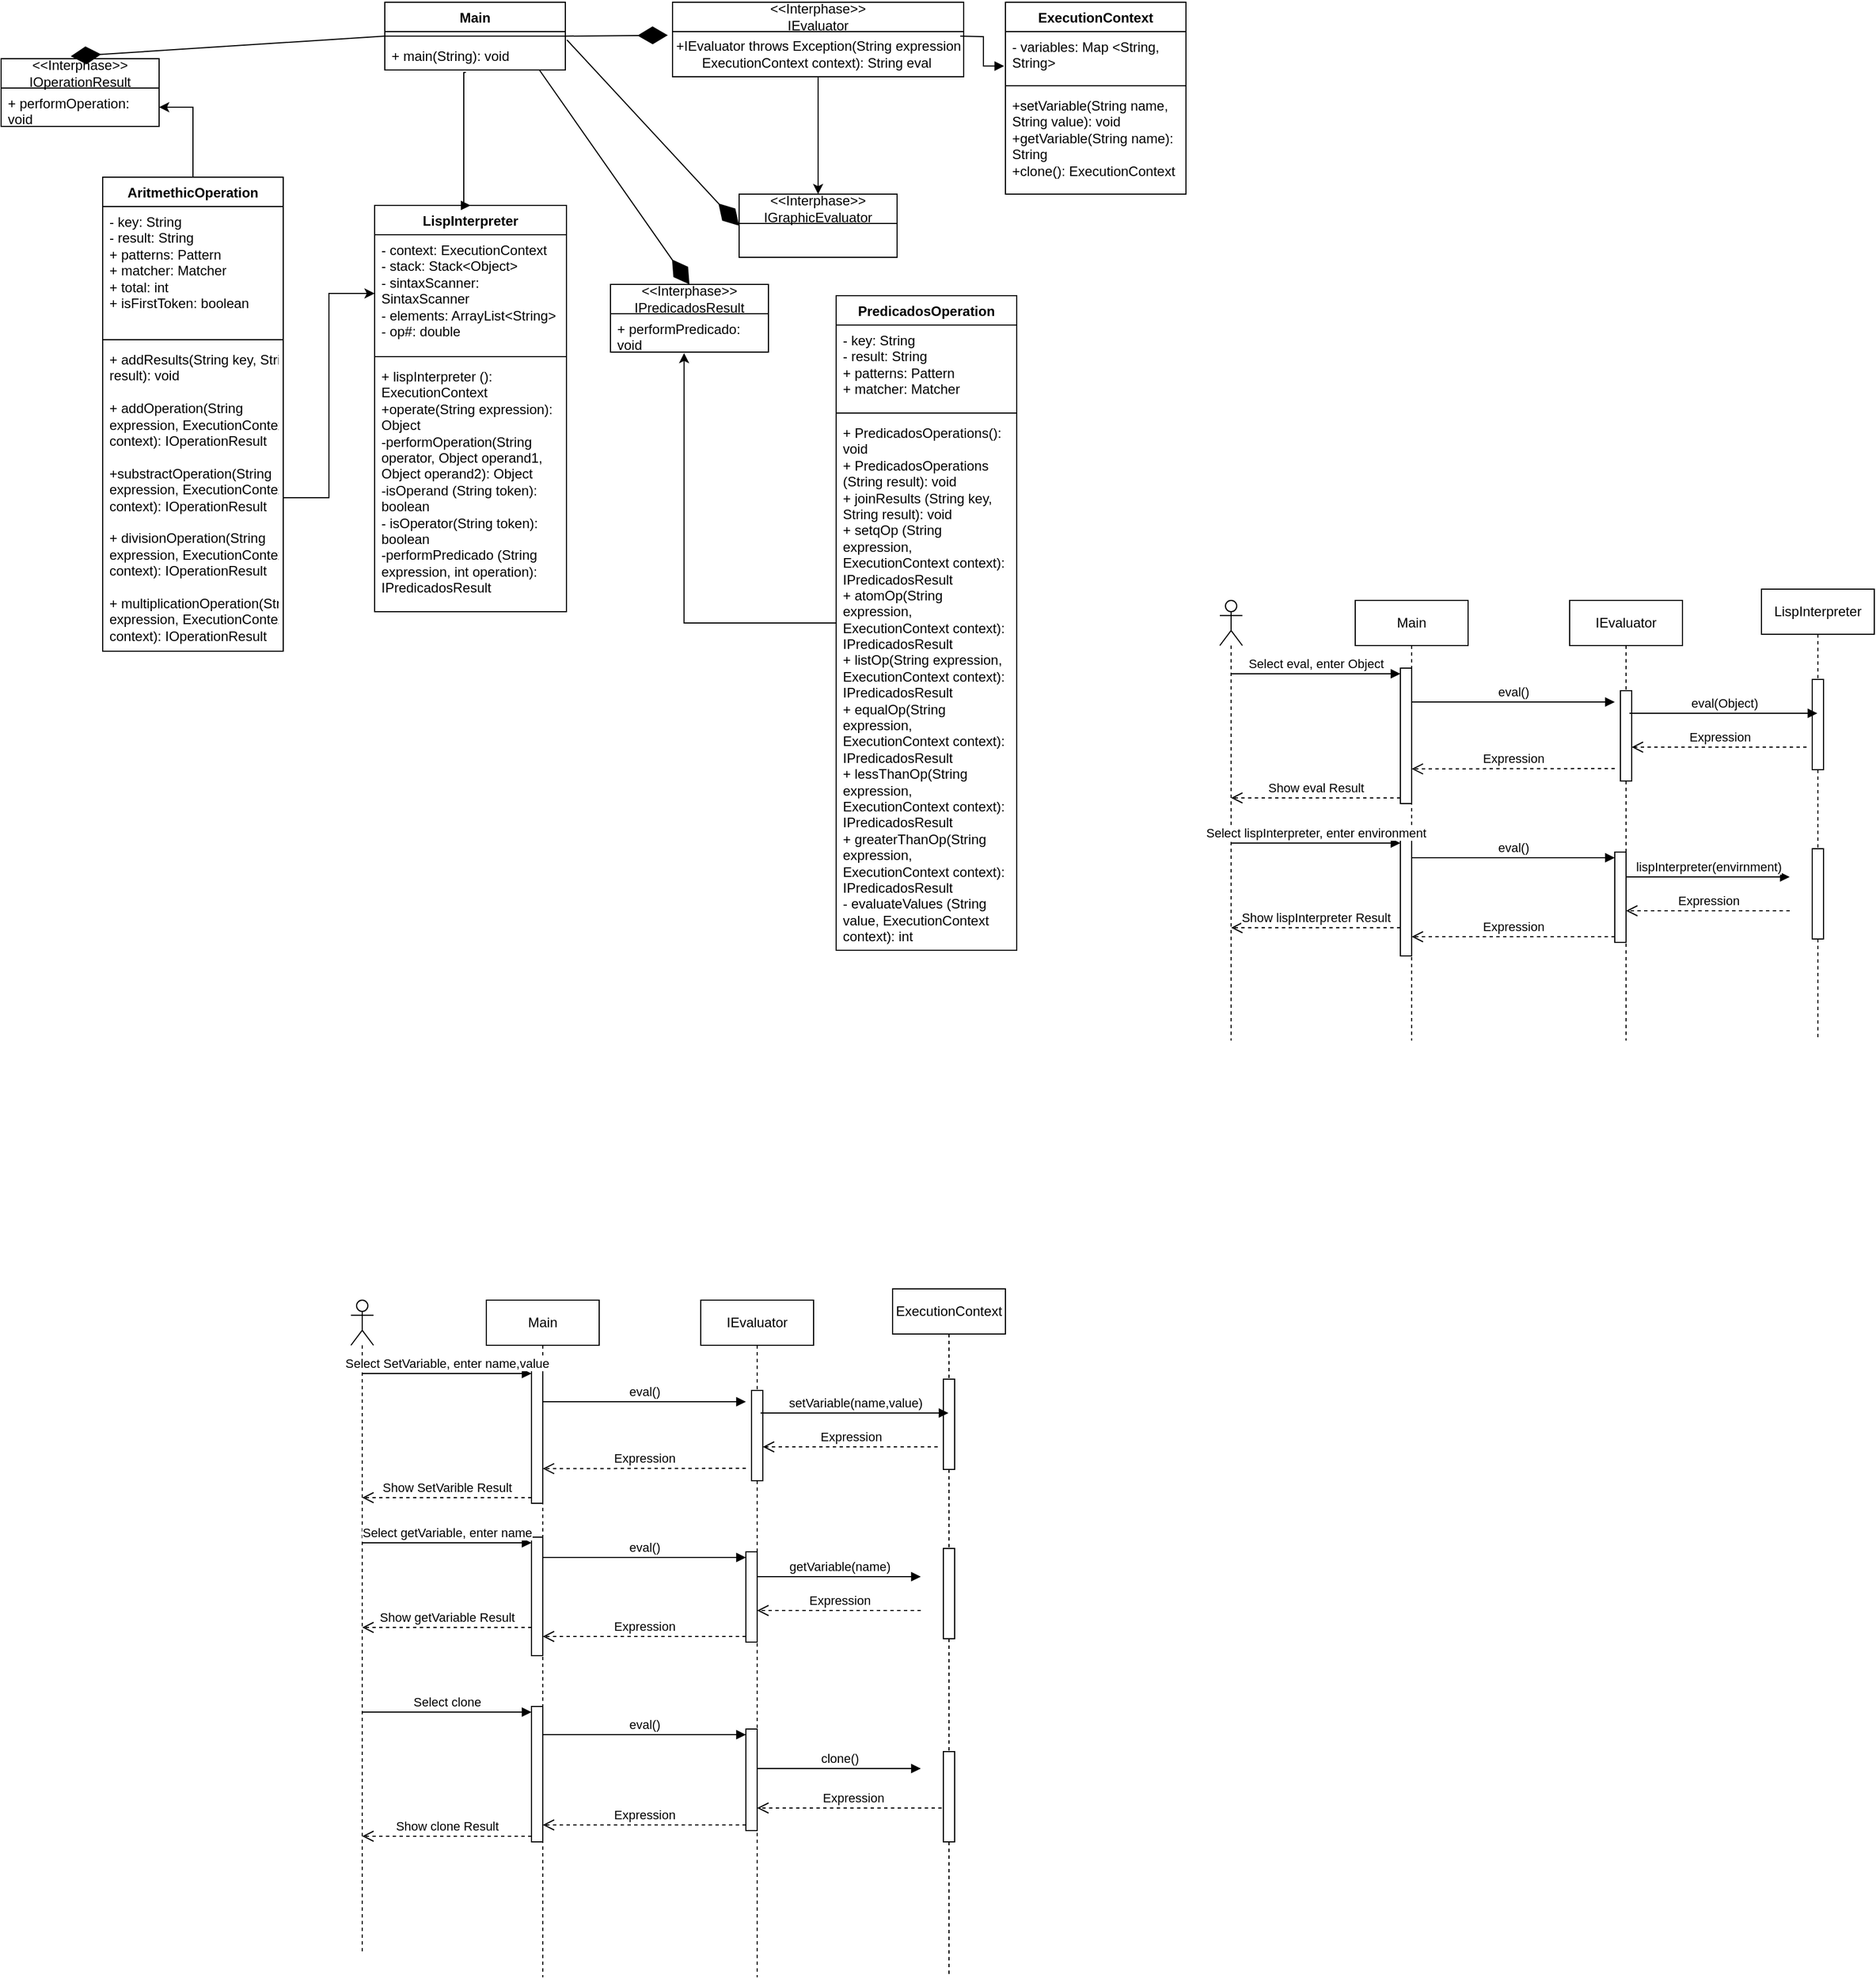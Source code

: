 <mxfile version="24.0.2" type="github">
  <diagram name="Página-1" id="lGnF9H1Lcmf4lvGc7-DW">
    <mxGraphModel dx="1985" dy="1149" grid="1" gridSize="10" guides="1" tooltips="1" connect="1" arrows="1" fold="1" page="1" pageScale="1" pageWidth="827" pageHeight="1169" math="0" shadow="0">
      <root>
        <mxCell id="0" />
        <mxCell id="1" parent="0" />
        <mxCell id="ovnq_b6lXp1vGBs1KSgW-1" value="Main" style="swimlane;fontStyle=1;align=center;verticalAlign=top;childLayout=stackLayout;horizontal=1;startSize=26;horizontalStack=0;resizeParent=1;resizeParentMax=0;resizeLast=0;collapsible=1;marginBottom=0;whiteSpace=wrap;html=1;" parent="1" vertex="1">
          <mxGeometry x="30" y="40" width="160" height="60" as="geometry" />
        </mxCell>
        <mxCell id="ovnq_b6lXp1vGBs1KSgW-2" value="" style="line;strokeWidth=1;fillColor=none;align=left;verticalAlign=middle;spacingTop=-1;spacingLeft=3;spacingRight=3;rotatable=0;labelPosition=right;points=[];portConstraint=eastwest;strokeColor=inherit;" parent="ovnq_b6lXp1vGBs1KSgW-1" vertex="1">
          <mxGeometry y="26" width="160" height="8" as="geometry" />
        </mxCell>
        <mxCell id="ovnq_b6lXp1vGBs1KSgW-3" value="+ main(String): void" style="text;strokeColor=none;fillColor=none;align=left;verticalAlign=top;spacingLeft=4;spacingRight=4;overflow=hidden;rotatable=0;points=[[0,0.5],[1,0.5]];portConstraint=eastwest;whiteSpace=wrap;html=1;" parent="ovnq_b6lXp1vGBs1KSgW-1" vertex="1">
          <mxGeometry y="34" width="160" height="26" as="geometry" />
        </mxCell>
        <mxCell id="ovnq_b6lXp1vGBs1KSgW-4" value="LispInterpreter" style="swimlane;fontStyle=1;align=center;verticalAlign=top;childLayout=stackLayout;horizontal=1;startSize=26;horizontalStack=0;resizeParent=1;resizeParentMax=0;resizeLast=0;collapsible=1;marginBottom=0;whiteSpace=wrap;html=1;" parent="1" vertex="1">
          <mxGeometry x="21" y="220" width="170" height="360" as="geometry" />
        </mxCell>
        <mxCell id="ovnq_b6lXp1vGBs1KSgW-5" value="- context: ExecutionContext&lt;div&gt;- stack: Stack&amp;lt;Object&amp;gt;&lt;/div&gt;&lt;div&gt;- sintaxScanner: SintaxScanner&lt;/div&gt;&lt;div&gt;- elements: ArrayList&amp;lt;String&amp;gt;&lt;/div&gt;&lt;div&gt;- op#: double&lt;/div&gt;&lt;div&gt;&lt;br&gt;&lt;/div&gt;" style="text;strokeColor=none;fillColor=none;align=left;verticalAlign=top;spacingLeft=4;spacingRight=4;overflow=hidden;rotatable=0;points=[[0,0.5],[1,0.5]];portConstraint=eastwest;whiteSpace=wrap;html=1;" parent="ovnq_b6lXp1vGBs1KSgW-4" vertex="1">
          <mxGeometry y="26" width="170" height="104" as="geometry" />
        </mxCell>
        <mxCell id="ovnq_b6lXp1vGBs1KSgW-6" value="" style="line;strokeWidth=1;fillColor=none;align=left;verticalAlign=middle;spacingTop=-1;spacingLeft=3;spacingRight=3;rotatable=0;labelPosition=right;points=[];portConstraint=eastwest;strokeColor=inherit;" parent="ovnq_b6lXp1vGBs1KSgW-4" vertex="1">
          <mxGeometry y="130" width="170" height="8" as="geometry" />
        </mxCell>
        <mxCell id="ovnq_b6lXp1vGBs1KSgW-7" value="+ lispInterpreter (): ExecutionContext&amp;nbsp;&lt;br&gt;+operate(String expression): Object&lt;br&gt;-performOperation(String operator, Object operand1, Object operand2): Object&lt;div&gt;-isOperand (String token): boolean&lt;/div&gt;&lt;div&gt;- isOperator(String token): boolean&lt;/div&gt;&lt;div&gt;-performPredicado (String expression, int operation): IPredicadosResult&lt;/div&gt;" style="text;strokeColor=none;fillColor=none;align=left;verticalAlign=top;spacingLeft=4;spacingRight=4;overflow=hidden;rotatable=0;points=[[0,0.5],[1,0.5]];portConstraint=eastwest;whiteSpace=wrap;html=1;" parent="ovnq_b6lXp1vGBs1KSgW-4" vertex="1">
          <mxGeometry y="138" width="170" height="222" as="geometry" />
        </mxCell>
        <mxCell id="ovnq_b6lXp1vGBs1KSgW-8" value="" style="shape=umlLifeline;perimeter=lifelinePerimeter;whiteSpace=wrap;html=1;container=1;dropTarget=0;collapsible=0;recursiveResize=0;outlineConnect=0;portConstraint=eastwest;newEdgeStyle={&quot;curved&quot;:0,&quot;rounded&quot;:0};participant=umlActor;" parent="1" vertex="1">
          <mxGeometry y="1190" width="20" height="580" as="geometry" />
        </mxCell>
        <mxCell id="ovnq_b6lXp1vGBs1KSgW-9" value="Main" style="shape=umlLifeline;perimeter=lifelinePerimeter;whiteSpace=wrap;html=1;container=1;dropTarget=0;collapsible=0;recursiveResize=0;outlineConnect=0;portConstraint=eastwest;newEdgeStyle={&quot;curved&quot;:0,&quot;rounded&quot;:0};" parent="1" vertex="1">
          <mxGeometry x="120" y="1190" width="100" height="600" as="geometry" />
        </mxCell>
        <mxCell id="ovnq_b6lXp1vGBs1KSgW-10" value="" style="html=1;points=[[0,0,0,0,5],[0,1,0,0,-5],[1,0,0,0,5],[1,1,0,0,-5]];perimeter=orthogonalPerimeter;outlineConnect=0;targetShapes=umlLifeline;portConstraint=eastwest;newEdgeStyle={&quot;curved&quot;:0,&quot;rounded&quot;:0};" parent="ovnq_b6lXp1vGBs1KSgW-9" vertex="1">
          <mxGeometry x="40" y="60" width="10" height="120" as="geometry" />
        </mxCell>
        <mxCell id="ovnq_b6lXp1vGBs1KSgW-11" value="" style="html=1;points=[[0,0,0,0,5],[0,1,0,0,-5],[1,0,0,0,5],[1,1,0,0,-5]];perimeter=orthogonalPerimeter;outlineConnect=0;targetShapes=umlLifeline;portConstraint=eastwest;newEdgeStyle={&quot;curved&quot;:0,&quot;rounded&quot;:0};" parent="ovnq_b6lXp1vGBs1KSgW-9" vertex="1">
          <mxGeometry x="40" y="210" width="10" height="105" as="geometry" />
        </mxCell>
        <mxCell id="ovnq_b6lXp1vGBs1KSgW-12" value="" style="html=1;points=[[0,0,0,0,5],[0,1,0,0,-5],[1,0,0,0,5],[1,1,0,0,-5]];perimeter=orthogonalPerimeter;outlineConnect=0;targetShapes=umlLifeline;portConstraint=eastwest;newEdgeStyle={&quot;curved&quot;:0,&quot;rounded&quot;:0};" parent="ovnq_b6lXp1vGBs1KSgW-9" vertex="1">
          <mxGeometry x="40" y="360" width="10" height="120" as="geometry" />
        </mxCell>
        <mxCell id="ovnq_b6lXp1vGBs1KSgW-13" value="IEvaluator" style="shape=umlLifeline;perimeter=lifelinePerimeter;whiteSpace=wrap;html=1;container=1;dropTarget=0;collapsible=0;recursiveResize=0;outlineConnect=0;portConstraint=eastwest;newEdgeStyle={&quot;curved&quot;:0,&quot;rounded&quot;:0};" parent="1" vertex="1">
          <mxGeometry x="310" y="1190" width="100" height="600" as="geometry" />
        </mxCell>
        <mxCell id="ovnq_b6lXp1vGBs1KSgW-14" value="" style="html=1;points=[[0,0,0,0,5],[0,1,0,0,-5],[1,0,0,0,5],[1,1,0,0,-5]];perimeter=orthogonalPerimeter;outlineConnect=0;targetShapes=umlLifeline;portConstraint=eastwest;newEdgeStyle={&quot;curved&quot;:0,&quot;rounded&quot;:0};" parent="ovnq_b6lXp1vGBs1KSgW-13" vertex="1">
          <mxGeometry x="40" y="380" width="10" height="90" as="geometry" />
        </mxCell>
        <mxCell id="ovnq_b6lXp1vGBs1KSgW-15" value="" style="html=1;points=[[0,0,0,0,5],[0,1,0,0,-5],[1,0,0,0,5],[1,1,0,0,-5]];perimeter=orthogonalPerimeter;outlineConnect=0;targetShapes=umlLifeline;portConstraint=eastwest;newEdgeStyle={&quot;curved&quot;:0,&quot;rounded&quot;:0};" parent="ovnq_b6lXp1vGBs1KSgW-13" vertex="1">
          <mxGeometry x="40" y="223" width="10" height="80" as="geometry" />
        </mxCell>
        <mxCell id="ovnq_b6lXp1vGBs1KSgW-16" value="" style="html=1;points=[[0,0,0,0,5],[0,1,0,0,-5],[1,0,0,0,5],[1,1,0,0,-5]];perimeter=orthogonalPerimeter;outlineConnect=0;targetShapes=umlLifeline;portConstraint=eastwest;newEdgeStyle={&quot;curved&quot;:0,&quot;rounded&quot;:0};" parent="ovnq_b6lXp1vGBs1KSgW-13" vertex="1">
          <mxGeometry x="45" y="80" width="10" height="80" as="geometry" />
        </mxCell>
        <mxCell id="ovnq_b6lXp1vGBs1KSgW-17" value="Select SetVariable, enter name,value" style="html=1;verticalAlign=bottom;endArrow=block;curved=0;rounded=0;entryX=0;entryY=0;entryDx=0;entryDy=5;" parent="1" source="ovnq_b6lXp1vGBs1KSgW-8" target="ovnq_b6lXp1vGBs1KSgW-10" edge="1">
          <mxGeometry x="-0.003" relative="1" as="geometry">
            <mxPoint x="100" y="1205" as="sourcePoint" />
            <mxPoint as="offset" />
          </mxGeometry>
        </mxCell>
        <mxCell id="ovnq_b6lXp1vGBs1KSgW-18" value="Show SetVarible Result" style="html=1;verticalAlign=bottom;endArrow=open;dashed=1;endSize=8;curved=0;rounded=0;exitX=0;exitY=1;exitDx=0;exitDy=-5;" parent="1" source="ovnq_b6lXp1vGBs1KSgW-10" target="ovnq_b6lXp1vGBs1KSgW-8" edge="1">
          <mxGeometry x="-0.003" relative="1" as="geometry">
            <mxPoint x="100" y="1275" as="targetPoint" />
            <mxPoint as="offset" />
          </mxGeometry>
        </mxCell>
        <mxCell id="ovnq_b6lXp1vGBs1KSgW-19" value="Select getVariable, enter name" style="html=1;verticalAlign=bottom;endArrow=block;curved=0;rounded=0;entryX=0;entryY=0;entryDx=0;entryDy=5;entryPerimeter=0;" parent="1" source="ovnq_b6lXp1vGBs1KSgW-8" target="ovnq_b6lXp1vGBs1KSgW-11" edge="1">
          <mxGeometry x="-0.003" relative="1" as="geometry">
            <mxPoint x="19" y="1215" as="sourcePoint" />
            <mxPoint x="180.0" y="1340.0" as="targetPoint" />
            <mxPoint as="offset" />
          </mxGeometry>
        </mxCell>
        <mxCell id="ovnq_b6lXp1vGBs1KSgW-20" value="Show getVariable Result" style="html=1;verticalAlign=bottom;endArrow=open;dashed=1;endSize=8;curved=0;rounded=0;" parent="1" edge="1">
          <mxGeometry relative="1" as="geometry">
            <mxPoint x="10" y="1480" as="targetPoint" />
            <mxPoint x="160" y="1480" as="sourcePoint" />
          </mxGeometry>
        </mxCell>
        <mxCell id="ovnq_b6lXp1vGBs1KSgW-21" value="eval()" style="html=1;verticalAlign=bottom;endArrow=block;curved=0;rounded=0;" parent="1" edge="1">
          <mxGeometry relative="1" as="geometry">
            <mxPoint x="170.004" y="1280" as="sourcePoint" />
            <mxPoint x="350" y="1280" as="targetPoint" />
            <mxPoint as="offset" />
          </mxGeometry>
        </mxCell>
        <mxCell id="ovnq_b6lXp1vGBs1KSgW-22" value="Expression" style="html=1;verticalAlign=bottom;endArrow=open;dashed=1;endSize=8;curved=0;rounded=0;" parent="1" edge="1">
          <mxGeometry relative="1" as="geometry">
            <mxPoint x="170.004" y="1339.29" as="targetPoint" />
            <mxPoint as="offset" />
            <mxPoint x="350" y="1339" as="sourcePoint" />
          </mxGeometry>
        </mxCell>
        <mxCell id="ovnq_b6lXp1vGBs1KSgW-23" value="Select clone" style="html=1;verticalAlign=bottom;endArrow=block;curved=0;rounded=0;entryX=0;entryY=0;entryDx=0;entryDy=5;" parent="1" source="ovnq_b6lXp1vGBs1KSgW-8" target="ovnq_b6lXp1vGBs1KSgW-12" edge="1">
          <mxGeometry x="-0.003" relative="1" as="geometry">
            <mxPoint x="100" y="1505" as="sourcePoint" />
            <mxPoint as="offset" />
          </mxGeometry>
        </mxCell>
        <mxCell id="ovnq_b6lXp1vGBs1KSgW-24" value="Show clone Result" style="html=1;verticalAlign=bottom;endArrow=open;dashed=1;endSize=8;curved=0;rounded=0;exitX=0;exitY=1;exitDx=0;exitDy=-5;" parent="1" source="ovnq_b6lXp1vGBs1KSgW-12" target="ovnq_b6lXp1vGBs1KSgW-8" edge="1">
          <mxGeometry relative="1" as="geometry">
            <mxPoint x="100" y="1575" as="targetPoint" />
          </mxGeometry>
        </mxCell>
        <mxCell id="ovnq_b6lXp1vGBs1KSgW-25" value="eval()" style="html=1;verticalAlign=bottom;endArrow=block;curved=0;rounded=0;entryX=0;entryY=0;entryDx=0;entryDy=5;" parent="1" source="ovnq_b6lXp1vGBs1KSgW-12" target="ovnq_b6lXp1vGBs1KSgW-14" edge="1">
          <mxGeometry relative="1" as="geometry">
            <mxPoint x="280" y="1525" as="sourcePoint" />
            <mxPoint as="offset" />
          </mxGeometry>
        </mxCell>
        <mxCell id="ovnq_b6lXp1vGBs1KSgW-26" value="Expression" style="html=1;verticalAlign=bottom;endArrow=open;dashed=1;endSize=8;curved=0;rounded=0;exitX=0;exitY=1;exitDx=0;exitDy=-5;" parent="1" source="ovnq_b6lXp1vGBs1KSgW-14" target="ovnq_b6lXp1vGBs1KSgW-9" edge="1">
          <mxGeometry relative="1" as="geometry">
            <mxPoint x="280" y="1595" as="targetPoint" />
          </mxGeometry>
        </mxCell>
        <mxCell id="ovnq_b6lXp1vGBs1KSgW-27" value="eval()" style="html=1;verticalAlign=bottom;endArrow=block;curved=0;rounded=0;entryX=0;entryY=0;entryDx=0;entryDy=5;" parent="1" source="ovnq_b6lXp1vGBs1KSgW-9" target="ovnq_b6lXp1vGBs1KSgW-15" edge="1">
          <mxGeometry x="-0.002" relative="1" as="geometry">
            <mxPoint x="280" y="1368" as="sourcePoint" />
            <mxPoint as="offset" />
          </mxGeometry>
        </mxCell>
        <mxCell id="ovnq_b6lXp1vGBs1KSgW-28" value="Expression" style="html=1;verticalAlign=bottom;endArrow=open;dashed=1;endSize=8;curved=0;rounded=0;exitX=0;exitY=1;exitDx=0;exitDy=-5;" parent="1" source="ovnq_b6lXp1vGBs1KSgW-15" target="ovnq_b6lXp1vGBs1KSgW-9" edge="1">
          <mxGeometry relative="1" as="geometry">
            <mxPoint x="280" y="1438" as="targetPoint" />
          </mxGeometry>
        </mxCell>
        <mxCell id="ovnq_b6lXp1vGBs1KSgW-29" value="" style="endArrow=diamondThin;endFill=1;endSize=24;html=1;rounded=0;entryX=0.006;entryY=0.072;entryDx=0;entryDy=0;entryPerimeter=0;" parent="1" edge="1">
          <mxGeometry width="160" relative="1" as="geometry">
            <mxPoint x="190" y="70" as="sourcePoint" />
            <mxPoint x="280.84" y="69.248" as="targetPoint" />
          </mxGeometry>
        </mxCell>
        <mxCell id="ovnq_b6lXp1vGBs1KSgW-30" value="&amp;lt;&amp;lt;Interphase&amp;gt;&amp;gt;&lt;br&gt;IGraphicEvaluator" style="swimlane;fontStyle=0;childLayout=stackLayout;horizontal=1;startSize=26;fillColor=none;horizontalStack=0;resizeParent=1;resizeParentMax=0;resizeLast=0;collapsible=1;marginBottom=0;whiteSpace=wrap;html=1;" parent="1" vertex="1">
          <mxGeometry x="344" y="210" width="140" height="56" as="geometry" />
        </mxCell>
        <mxCell id="ovnq_b6lXp1vGBs1KSgW-31" value="Expression" style="html=1;verticalAlign=bottom;endArrow=open;dashed=1;endSize=8;curved=0;rounded=0;exitX=0;exitY=1;exitDx=0;exitDy=-5;" parent="1" target="ovnq_b6lXp1vGBs1KSgW-13" edge="1">
          <mxGeometry x="-0.003" relative="1" as="geometry">
            <mxPoint x="425" y="1488" as="targetPoint" />
            <mxPoint as="offset" />
            <mxPoint x="505" y="1465" as="sourcePoint" />
          </mxGeometry>
        </mxCell>
        <mxCell id="ovnq_b6lXp1vGBs1KSgW-32" value="getVariable(name)" style="html=1;verticalAlign=bottom;endArrow=block;curved=0;rounded=0;entryX=0;entryY=0;entryDx=0;entryDy=5;" parent="1" source="ovnq_b6lXp1vGBs1KSgW-13" edge="1">
          <mxGeometry relative="1" as="geometry">
            <mxPoint x="425" y="1418" as="sourcePoint" />
            <mxPoint x="505" y="1435" as="targetPoint" />
          </mxGeometry>
        </mxCell>
        <mxCell id="ovnq_b6lXp1vGBs1KSgW-33" value="Expression" style="html=1;verticalAlign=bottom;endArrow=open;dashed=1;endSize=8;curved=0;rounded=0;" parent="1" source="ovnq_b6lXp1vGBs1KSgW-45" target="ovnq_b6lXp1vGBs1KSgW-13" edge="1">
          <mxGeometry relative="1" as="geometry">
            <mxPoint x="425" y="1645" as="targetPoint" />
            <mxPoint x="505" y="1620" as="sourcePoint" />
            <Array as="points">
              <mxPoint x="470" y="1640" />
            </Array>
          </mxGeometry>
        </mxCell>
        <mxCell id="ovnq_b6lXp1vGBs1KSgW-34" value="clone()" style="html=1;verticalAlign=bottom;endArrow=block;curved=0;rounded=0;" parent="1" source="ovnq_b6lXp1vGBs1KSgW-13" edge="1">
          <mxGeometry relative="1" as="geometry">
            <mxPoint x="425" y="1575" as="sourcePoint" />
            <mxPoint x="505" y="1605" as="targetPoint" />
          </mxGeometry>
        </mxCell>
        <mxCell id="ovnq_b6lXp1vGBs1KSgW-35" value="&amp;lt;&amp;lt;Interphase&amp;gt;&amp;gt;&lt;br&gt;IEvaluator" style="swimlane;fontStyle=0;childLayout=stackLayout;horizontal=1;startSize=26;fillColor=none;horizontalStack=0;resizeParent=1;resizeParentMax=0;resizeLast=0;collapsible=1;marginBottom=0;whiteSpace=wrap;html=1;" parent="1" vertex="1">
          <mxGeometry x="285" y="40" width="258" height="66" as="geometry" />
        </mxCell>
        <mxCell id="ovnq_b6lXp1vGBs1KSgW-36" value="+IEvaluator throws Exception(String expression &lt;br&gt;ExecutionContext context): String eval&amp;nbsp;" style="text;html=1;align=center;verticalAlign=middle;resizable=0;points=[];autosize=1;strokeColor=none;fillColor=none;" parent="ovnq_b6lXp1vGBs1KSgW-35" vertex="1">
          <mxGeometry y="26" width="258" height="40" as="geometry" />
        </mxCell>
        <mxCell id="ovnq_b6lXp1vGBs1KSgW-37" value="" style="endArrow=diamondThin;endFill=1;endSize=24;html=1;rounded=0;entryX=0;entryY=0.5;entryDx=0;entryDy=0;exitX=1.009;exitY=-0.024;exitDx=0;exitDy=0;exitPerimeter=0;" parent="1" source="ovnq_b6lXp1vGBs1KSgW-3" target="ovnq_b6lXp1vGBs1KSgW-30" edge="1">
          <mxGeometry width="160" relative="1" as="geometry">
            <mxPoint x="190" y="158.23" as="sourcePoint" />
            <mxPoint x="280.84" y="157.478" as="targetPoint" />
          </mxGeometry>
        </mxCell>
        <mxCell id="ovnq_b6lXp1vGBs1KSgW-38" value="ExecutionContext" style="swimlane;fontStyle=1;align=center;verticalAlign=top;childLayout=stackLayout;horizontal=1;startSize=26;horizontalStack=0;resizeParent=1;resizeParentMax=0;resizeLast=0;collapsible=1;marginBottom=0;whiteSpace=wrap;html=1;" parent="1" vertex="1">
          <mxGeometry x="580" y="40" width="160" height="170" as="geometry" />
        </mxCell>
        <mxCell id="ovnq_b6lXp1vGBs1KSgW-39" value="" style="endArrow=block;endFill=1;html=1;edgeStyle=orthogonalEdgeStyle;align=left;verticalAlign=top;rounded=0;entryX=-0.007;entryY=0.694;entryDx=0;entryDy=0;entryPerimeter=0;" parent="ovnq_b6lXp1vGBs1KSgW-38" target="ovnq_b6lXp1vGBs1KSgW-40" edge="1">
          <mxGeometry x="-1" relative="1" as="geometry">
            <mxPoint x="-40" y="30" as="sourcePoint" />
            <mxPoint x="120" y="30" as="targetPoint" />
          </mxGeometry>
        </mxCell>
        <mxCell id="ovnq_b6lXp1vGBs1KSgW-40" value="- variables: Map &amp;lt;String, String&amp;gt;" style="text;strokeColor=none;fillColor=none;align=left;verticalAlign=top;spacingLeft=4;spacingRight=4;overflow=hidden;rotatable=0;points=[[0,0.5],[1,0.5]];portConstraint=eastwest;whiteSpace=wrap;html=1;" parent="ovnq_b6lXp1vGBs1KSgW-38" vertex="1">
          <mxGeometry y="26" width="160" height="44" as="geometry" />
        </mxCell>
        <mxCell id="ovnq_b6lXp1vGBs1KSgW-41" value="" style="line;strokeWidth=1;fillColor=none;align=left;verticalAlign=middle;spacingTop=-1;spacingLeft=3;spacingRight=3;rotatable=0;labelPosition=right;points=[];portConstraint=eastwest;strokeColor=inherit;" parent="ovnq_b6lXp1vGBs1KSgW-38" vertex="1">
          <mxGeometry y="70" width="160" height="8" as="geometry" />
        </mxCell>
        <mxCell id="ovnq_b6lXp1vGBs1KSgW-42" value="+setVariable(String name, String value): void&lt;br&gt;+getVariable(String name): String&lt;br&gt;+clone(): ExecutionContext" style="text;strokeColor=none;fillColor=none;align=left;verticalAlign=top;spacingLeft=4;spacingRight=4;overflow=hidden;rotatable=0;points=[[0,0.5],[1,0.5]];portConstraint=eastwest;whiteSpace=wrap;html=1;" parent="ovnq_b6lXp1vGBs1KSgW-38" vertex="1">
          <mxGeometry y="78" width="160" height="92" as="geometry" />
        </mxCell>
        <mxCell id="ovnq_b6lXp1vGBs1KSgW-43" value="" style="endArrow=block;endFill=1;html=1;edgeStyle=orthogonalEdgeStyle;align=left;verticalAlign=top;rounded=0;exitX=0.449;exitY=1.084;exitDx=0;exitDy=0;exitPerimeter=0;entryX=0.5;entryY=0;entryDx=0;entryDy=0;" parent="1" source="ovnq_b6lXp1vGBs1KSgW-3" target="ovnq_b6lXp1vGBs1KSgW-4" edge="1">
          <mxGeometry x="-1" relative="1" as="geometry">
            <mxPoint x="60" y="150" as="sourcePoint" />
            <mxPoint x="220" y="150" as="targetPoint" />
            <Array as="points">
              <mxPoint x="100" y="102" />
            </Array>
          </mxGeometry>
        </mxCell>
        <mxCell id="ovnq_b6lXp1vGBs1KSgW-44" style="edgeStyle=orthogonalEdgeStyle;rounded=0;orthogonalLoop=1;jettySize=auto;html=1;" parent="1" source="ovnq_b6lXp1vGBs1KSgW-36" target="ovnq_b6lXp1vGBs1KSgW-30" edge="1">
          <mxGeometry relative="1" as="geometry" />
        </mxCell>
        <mxCell id="ovnq_b6lXp1vGBs1KSgW-45" value="ExecutionContext" style="shape=umlLifeline;perimeter=lifelinePerimeter;whiteSpace=wrap;html=1;container=1;dropTarget=0;collapsible=0;recursiveResize=0;outlineConnect=0;portConstraint=eastwest;newEdgeStyle={&quot;curved&quot;:0,&quot;rounded&quot;:0};" parent="1" vertex="1">
          <mxGeometry x="480" y="1180" width="100" height="610" as="geometry" />
        </mxCell>
        <mxCell id="ovnq_b6lXp1vGBs1KSgW-46" value="" style="html=1;points=[[0,0,0,0,5],[0,1,0,0,-5],[1,0,0,0,5],[1,1,0,0,-5]];perimeter=orthogonalPerimeter;outlineConnect=0;targetShapes=umlLifeline;portConstraint=eastwest;newEdgeStyle={&quot;curved&quot;:0,&quot;rounded&quot;:0};" parent="ovnq_b6lXp1vGBs1KSgW-45" vertex="1">
          <mxGeometry x="45" y="230" width="10" height="80" as="geometry" />
        </mxCell>
        <mxCell id="ovnq_b6lXp1vGBs1KSgW-47" value="" style="html=1;points=[[0,0,0,0,5],[0,1,0,0,-5],[1,0,0,0,5],[1,1,0,0,-5]];perimeter=orthogonalPerimeter;outlineConnect=0;targetShapes=umlLifeline;portConstraint=eastwest;newEdgeStyle={&quot;curved&quot;:0,&quot;rounded&quot;:0};" parent="ovnq_b6lXp1vGBs1KSgW-45" vertex="1">
          <mxGeometry x="45" y="410" width="10" height="80" as="geometry" />
        </mxCell>
        <mxCell id="ovnq_b6lXp1vGBs1KSgW-48" value="" style="html=1;points=[[0,0,0,0,5],[0,1,0,0,-5],[1,0,0,0,5],[1,1,0,0,-5]];perimeter=orthogonalPerimeter;outlineConnect=0;targetShapes=umlLifeline;portConstraint=eastwest;newEdgeStyle={&quot;curved&quot;:0,&quot;rounded&quot;:0};" parent="ovnq_b6lXp1vGBs1KSgW-45" vertex="1">
          <mxGeometry x="45" y="80" width="10" height="80" as="geometry" />
        </mxCell>
        <mxCell id="ovnq_b6lXp1vGBs1KSgW-49" value="setVariable(name,value)" style="html=1;verticalAlign=bottom;endArrow=block;curved=0;rounded=0;" parent="1" target="ovnq_b6lXp1vGBs1KSgW-45" edge="1">
          <mxGeometry width="80" relative="1" as="geometry">
            <mxPoint x="363" y="1290" as="sourcePoint" />
            <mxPoint x="443" y="1290" as="targetPoint" />
          </mxGeometry>
        </mxCell>
        <mxCell id="ovnq_b6lXp1vGBs1KSgW-50" value="Expression" style="html=1;verticalAlign=bottom;endArrow=open;dashed=1;endSize=8;curved=0;rounded=0;" parent="1" target="ovnq_b6lXp1vGBs1KSgW-16" edge="1">
          <mxGeometry relative="1" as="geometry">
            <mxPoint x="370" y="1320" as="targetPoint" />
            <mxPoint as="offset" />
            <mxPoint x="520" y="1320" as="sourcePoint" />
          </mxGeometry>
        </mxCell>
        <mxCell id="ovnq_b6lXp1vGBs1KSgW-51" value="" style="shape=umlLifeline;perimeter=lifelinePerimeter;whiteSpace=wrap;html=1;container=1;dropTarget=0;collapsible=0;recursiveResize=0;outlineConnect=0;portConstraint=eastwest;newEdgeStyle={&quot;curved&quot;:0,&quot;rounded&quot;:0};participant=umlActor;" parent="1" vertex="1">
          <mxGeometry x="770" y="570" width="20" height="390" as="geometry" />
        </mxCell>
        <mxCell id="ovnq_b6lXp1vGBs1KSgW-52" value="Main" style="shape=umlLifeline;perimeter=lifelinePerimeter;whiteSpace=wrap;html=1;container=1;dropTarget=0;collapsible=0;recursiveResize=0;outlineConnect=0;portConstraint=eastwest;newEdgeStyle={&quot;curved&quot;:0,&quot;rounded&quot;:0};" parent="1" vertex="1">
          <mxGeometry x="890" y="570" width="100" height="390" as="geometry" />
        </mxCell>
        <mxCell id="ovnq_b6lXp1vGBs1KSgW-53" value="" style="html=1;points=[[0,0,0,0,5],[0,1,0,0,-5],[1,0,0,0,5],[1,1,0,0,-5]];perimeter=orthogonalPerimeter;outlineConnect=0;targetShapes=umlLifeline;portConstraint=eastwest;newEdgeStyle={&quot;curved&quot;:0,&quot;rounded&quot;:0};" parent="ovnq_b6lXp1vGBs1KSgW-52" vertex="1">
          <mxGeometry x="40" y="60" width="10" height="120" as="geometry" />
        </mxCell>
        <mxCell id="ovnq_b6lXp1vGBs1KSgW-54" value="" style="html=1;points=[[0,0,0,0,5],[0,1,0,0,-5],[1,0,0,0,5],[1,1,0,0,-5]];perimeter=orthogonalPerimeter;outlineConnect=0;targetShapes=umlLifeline;portConstraint=eastwest;newEdgeStyle={&quot;curved&quot;:0,&quot;rounded&quot;:0};" parent="ovnq_b6lXp1vGBs1KSgW-52" vertex="1">
          <mxGeometry x="40" y="210" width="10" height="105" as="geometry" />
        </mxCell>
        <mxCell id="ovnq_b6lXp1vGBs1KSgW-55" value="IEvaluator" style="shape=umlLifeline;perimeter=lifelinePerimeter;whiteSpace=wrap;html=1;container=1;dropTarget=0;collapsible=0;recursiveResize=0;outlineConnect=0;portConstraint=eastwest;newEdgeStyle={&quot;curved&quot;:0,&quot;rounded&quot;:0};" parent="1" vertex="1">
          <mxGeometry x="1080" y="570" width="100" height="390" as="geometry" />
        </mxCell>
        <mxCell id="ovnq_b6lXp1vGBs1KSgW-56" value="" style="html=1;points=[[0,0,0,0,5],[0,1,0,0,-5],[1,0,0,0,5],[1,1,0,0,-5]];perimeter=orthogonalPerimeter;outlineConnect=0;targetShapes=umlLifeline;portConstraint=eastwest;newEdgeStyle={&quot;curved&quot;:0,&quot;rounded&quot;:0};" parent="ovnq_b6lXp1vGBs1KSgW-55" vertex="1">
          <mxGeometry x="40" y="223" width="10" height="80" as="geometry" />
        </mxCell>
        <mxCell id="ovnq_b6lXp1vGBs1KSgW-57" value="" style="html=1;points=[[0,0,0,0,5],[0,1,0,0,-5],[1,0,0,0,5],[1,1,0,0,-5]];perimeter=orthogonalPerimeter;outlineConnect=0;targetShapes=umlLifeline;portConstraint=eastwest;newEdgeStyle={&quot;curved&quot;:0,&quot;rounded&quot;:0};" parent="ovnq_b6lXp1vGBs1KSgW-55" vertex="1">
          <mxGeometry x="45" y="80" width="10" height="80" as="geometry" />
        </mxCell>
        <mxCell id="ovnq_b6lXp1vGBs1KSgW-58" value="Select eval, enter Object" style="html=1;verticalAlign=bottom;endArrow=block;curved=0;rounded=0;entryX=0;entryY=0;entryDx=0;entryDy=5;" parent="1" source="ovnq_b6lXp1vGBs1KSgW-51" target="ovnq_b6lXp1vGBs1KSgW-53" edge="1">
          <mxGeometry x="-0.003" relative="1" as="geometry">
            <mxPoint x="870" y="585" as="sourcePoint" />
            <mxPoint as="offset" />
          </mxGeometry>
        </mxCell>
        <mxCell id="ovnq_b6lXp1vGBs1KSgW-59" value="Show eval Result" style="html=1;verticalAlign=bottom;endArrow=open;dashed=1;endSize=8;curved=0;rounded=0;exitX=0;exitY=1;exitDx=0;exitDy=-5;" parent="1" source="ovnq_b6lXp1vGBs1KSgW-53" target="ovnq_b6lXp1vGBs1KSgW-51" edge="1">
          <mxGeometry x="-0.003" relative="1" as="geometry">
            <mxPoint x="870" y="655" as="targetPoint" />
            <mxPoint as="offset" />
          </mxGeometry>
        </mxCell>
        <mxCell id="ovnq_b6lXp1vGBs1KSgW-60" value="Select lispInterpreter, enter environment" style="html=1;verticalAlign=bottom;endArrow=block;curved=0;rounded=0;entryX=0;entryY=0;entryDx=0;entryDy=5;entryPerimeter=0;" parent="1" source="ovnq_b6lXp1vGBs1KSgW-51" target="ovnq_b6lXp1vGBs1KSgW-54" edge="1">
          <mxGeometry x="-0.003" relative="1" as="geometry">
            <mxPoint x="789" y="595" as="sourcePoint" />
            <mxPoint x="950.0" y="720.0" as="targetPoint" />
            <mxPoint as="offset" />
          </mxGeometry>
        </mxCell>
        <mxCell id="ovnq_b6lXp1vGBs1KSgW-61" value="Show lispInterpreter Result" style="html=1;verticalAlign=bottom;endArrow=open;dashed=1;endSize=8;curved=0;rounded=0;" parent="1" edge="1">
          <mxGeometry relative="1" as="geometry">
            <mxPoint x="780" y="860" as="targetPoint" />
            <mxPoint x="930" y="860" as="sourcePoint" />
          </mxGeometry>
        </mxCell>
        <mxCell id="ovnq_b6lXp1vGBs1KSgW-62" value="eval()" style="html=1;verticalAlign=bottom;endArrow=block;curved=0;rounded=0;" parent="1" edge="1">
          <mxGeometry relative="1" as="geometry">
            <mxPoint x="940.004" y="660" as="sourcePoint" />
            <mxPoint x="1120" y="660" as="targetPoint" />
            <mxPoint as="offset" />
          </mxGeometry>
        </mxCell>
        <mxCell id="ovnq_b6lXp1vGBs1KSgW-63" value="Expression" style="html=1;verticalAlign=bottom;endArrow=open;dashed=1;endSize=8;curved=0;rounded=0;" parent="1" edge="1">
          <mxGeometry relative="1" as="geometry">
            <mxPoint x="940.004" y="719.29" as="targetPoint" />
            <mxPoint as="offset" />
            <mxPoint x="1120" y="719" as="sourcePoint" />
          </mxGeometry>
        </mxCell>
        <mxCell id="ovnq_b6lXp1vGBs1KSgW-64" value="eval()" style="html=1;verticalAlign=bottom;endArrow=block;curved=0;rounded=0;entryX=0;entryY=0;entryDx=0;entryDy=5;" parent="1" source="ovnq_b6lXp1vGBs1KSgW-52" target="ovnq_b6lXp1vGBs1KSgW-56" edge="1">
          <mxGeometry x="-0.002" relative="1" as="geometry">
            <mxPoint x="1050" y="748" as="sourcePoint" />
            <mxPoint as="offset" />
          </mxGeometry>
        </mxCell>
        <mxCell id="ovnq_b6lXp1vGBs1KSgW-65" value="Expression" style="html=1;verticalAlign=bottom;endArrow=open;dashed=1;endSize=8;curved=0;rounded=0;exitX=0;exitY=1;exitDx=0;exitDy=-5;" parent="1" source="ovnq_b6lXp1vGBs1KSgW-56" target="ovnq_b6lXp1vGBs1KSgW-52" edge="1">
          <mxGeometry relative="1" as="geometry">
            <mxPoint x="1050" y="818" as="targetPoint" />
          </mxGeometry>
        </mxCell>
        <mxCell id="ovnq_b6lXp1vGBs1KSgW-66" value="Expression" style="html=1;verticalAlign=bottom;endArrow=open;dashed=1;endSize=8;curved=0;rounded=0;exitX=0;exitY=1;exitDx=0;exitDy=-5;" parent="1" target="ovnq_b6lXp1vGBs1KSgW-55" edge="1">
          <mxGeometry x="-0.003" relative="1" as="geometry">
            <mxPoint x="1195" y="868" as="targetPoint" />
            <mxPoint as="offset" />
            <mxPoint x="1275" y="845" as="sourcePoint" />
          </mxGeometry>
        </mxCell>
        <mxCell id="ovnq_b6lXp1vGBs1KSgW-67" value="lispInterpreter(envirnment)" style="html=1;verticalAlign=bottom;endArrow=block;curved=0;rounded=0;entryX=0;entryY=0;entryDx=0;entryDy=5;" parent="1" source="ovnq_b6lXp1vGBs1KSgW-55" edge="1">
          <mxGeometry relative="1" as="geometry">
            <mxPoint x="1195" y="798" as="sourcePoint" />
            <mxPoint x="1275" y="815" as="targetPoint" />
          </mxGeometry>
        </mxCell>
        <mxCell id="ovnq_b6lXp1vGBs1KSgW-68" value="LispInterpreter" style="shape=umlLifeline;perimeter=lifelinePerimeter;whiteSpace=wrap;html=1;container=1;dropTarget=0;collapsible=0;recursiveResize=0;outlineConnect=0;portConstraint=eastwest;newEdgeStyle={&quot;curved&quot;:0,&quot;rounded&quot;:0};" parent="1" vertex="1">
          <mxGeometry x="1250" y="560" width="100" height="400" as="geometry" />
        </mxCell>
        <mxCell id="ovnq_b6lXp1vGBs1KSgW-69" value="" style="html=1;points=[[0,0,0,0,5],[0,1,0,0,-5],[1,0,0,0,5],[1,1,0,0,-5]];perimeter=orthogonalPerimeter;outlineConnect=0;targetShapes=umlLifeline;portConstraint=eastwest;newEdgeStyle={&quot;curved&quot;:0,&quot;rounded&quot;:0};" parent="ovnq_b6lXp1vGBs1KSgW-68" vertex="1">
          <mxGeometry x="45" y="230" width="10" height="80" as="geometry" />
        </mxCell>
        <mxCell id="ovnq_b6lXp1vGBs1KSgW-70" value="" style="html=1;points=[[0,0,0,0,5],[0,1,0,0,-5],[1,0,0,0,5],[1,1,0,0,-5]];perimeter=orthogonalPerimeter;outlineConnect=0;targetShapes=umlLifeline;portConstraint=eastwest;newEdgeStyle={&quot;curved&quot;:0,&quot;rounded&quot;:0};" parent="ovnq_b6lXp1vGBs1KSgW-68" vertex="1">
          <mxGeometry x="45" y="80" width="10" height="80" as="geometry" />
        </mxCell>
        <mxCell id="ovnq_b6lXp1vGBs1KSgW-71" value="eval(Object)" style="html=1;verticalAlign=bottom;endArrow=block;curved=0;rounded=0;" parent="1" target="ovnq_b6lXp1vGBs1KSgW-68" edge="1">
          <mxGeometry width="80" relative="1" as="geometry">
            <mxPoint x="1133" y="670" as="sourcePoint" />
            <mxPoint x="1213" y="670" as="targetPoint" />
          </mxGeometry>
        </mxCell>
        <mxCell id="ovnq_b6lXp1vGBs1KSgW-72" value="Expression" style="html=1;verticalAlign=bottom;endArrow=open;dashed=1;endSize=8;curved=0;rounded=0;" parent="1" target="ovnq_b6lXp1vGBs1KSgW-57" edge="1">
          <mxGeometry relative="1" as="geometry">
            <mxPoint x="1140" y="700" as="targetPoint" />
            <mxPoint as="offset" />
            <mxPoint x="1290" y="700" as="sourcePoint" />
          </mxGeometry>
        </mxCell>
        <mxCell id="34o0Q8A2qaYD3tV-vggR-7" style="edgeStyle=orthogonalEdgeStyle;rounded=0;orthogonalLoop=1;jettySize=auto;html=1;" edge="1" parent="1" source="ovnq_b6lXp1vGBs1KSgW-73" target="34o0Q8A2qaYD3tV-vggR-2">
          <mxGeometry relative="1" as="geometry" />
        </mxCell>
        <mxCell id="ovnq_b6lXp1vGBs1KSgW-73" value="AritmethicOperation" style="swimlane;fontStyle=1;align=center;verticalAlign=top;childLayout=stackLayout;horizontal=1;startSize=26;horizontalStack=0;resizeParent=1;resizeParentMax=0;resizeLast=0;collapsible=1;marginBottom=0;whiteSpace=wrap;html=1;" parent="1" vertex="1">
          <mxGeometry x="-220" y="195" width="160" height="420" as="geometry" />
        </mxCell>
        <mxCell id="ovnq_b6lXp1vGBs1KSgW-74" value="- key: String&lt;div&gt;- result: String&lt;/div&gt;&lt;div&gt;+ patterns: Pattern&lt;/div&gt;&lt;div&gt;+ matcher: Matcher&lt;/div&gt;&lt;div&gt;+ total: int&lt;/div&gt;&lt;div&gt;+ isFirstToken: boolean&lt;/div&gt;" style="text;strokeColor=none;fillColor=none;align=left;verticalAlign=top;spacingLeft=4;spacingRight=4;overflow=hidden;rotatable=0;points=[[0,0.5],[1,0.5]];portConstraint=eastwest;whiteSpace=wrap;html=1;" parent="ovnq_b6lXp1vGBs1KSgW-73" vertex="1">
          <mxGeometry y="26" width="160" height="114" as="geometry" />
        </mxCell>
        <mxCell id="ovnq_b6lXp1vGBs1KSgW-75" value="" style="line;strokeWidth=1;fillColor=none;align=left;verticalAlign=middle;spacingTop=-1;spacingLeft=3;spacingRight=3;rotatable=0;labelPosition=right;points=[];portConstraint=eastwest;strokeColor=inherit;" parent="ovnq_b6lXp1vGBs1KSgW-73" vertex="1">
          <mxGeometry y="140" width="160" height="8" as="geometry" />
        </mxCell>
        <mxCell id="ovnq_b6lXp1vGBs1KSgW-76" value="+ addResults(String key, String result): void&lt;div&gt;&lt;br&gt;&lt;div&gt;+&amp;nbsp;addOperation(String expression, ExecutionContext context): IOperationResult&lt;/div&gt;&lt;div&gt;&lt;br&gt;&lt;/div&gt;&lt;/div&gt;&lt;div&gt;+substractOperation(String expression, ExecutionContext context): IOperationResult&lt;/div&gt;&lt;div&gt;&lt;br&gt;&lt;/div&gt;&lt;div&gt;+&amp;nbsp;divisionOperation(String expression, ExecutionContext context): IOperationResult&lt;/div&gt;&lt;div&gt;&lt;br&gt;&lt;/div&gt;&lt;div&gt;+&amp;nbsp;multiplicationOperation(String expression, ExecutionContext context): IOperationResult&lt;br&gt;&lt;/div&gt;" style="text;strokeColor=none;fillColor=none;align=left;verticalAlign=top;spacingLeft=4;spacingRight=4;overflow=hidden;rotatable=0;points=[[0,0.5],[1,0.5]];portConstraint=eastwest;whiteSpace=wrap;html=1;" parent="ovnq_b6lXp1vGBs1KSgW-73" vertex="1">
          <mxGeometry y="148" width="160" height="272" as="geometry" />
        </mxCell>
        <mxCell id="34o0Q8A2qaYD3tV-vggR-1" value="&lt;div&gt;&amp;lt;&amp;lt;Interphase&amp;gt;&amp;gt;&lt;/div&gt;IOperationResult" style="swimlane;fontStyle=0;childLayout=stackLayout;horizontal=1;startSize=26;fillColor=none;horizontalStack=0;resizeParent=1;resizeParentMax=0;resizeLast=0;collapsible=1;marginBottom=0;whiteSpace=wrap;html=1;" vertex="1" parent="1">
          <mxGeometry x="-310" y="90" width="140" height="60" as="geometry" />
        </mxCell>
        <mxCell id="34o0Q8A2qaYD3tV-vggR-2" value="+ performOperation: void" style="text;strokeColor=none;fillColor=none;align=left;verticalAlign=top;spacingLeft=4;spacingRight=4;overflow=hidden;rotatable=0;points=[[0,0.5],[1,0.5]];portConstraint=eastwest;whiteSpace=wrap;html=1;" vertex="1" parent="34o0Q8A2qaYD3tV-vggR-1">
          <mxGeometry y="26" width="140" height="34" as="geometry" />
        </mxCell>
        <mxCell id="34o0Q8A2qaYD3tV-vggR-5" value="" style="endArrow=diamondThin;endFill=1;endSize=24;html=1;rounded=0;exitX=0;exitY=0.5;exitDx=0;exitDy=0;entryX=0.441;entryY=-0.035;entryDx=0;entryDy=0;entryPerimeter=0;" edge="1" parent="1" source="ovnq_b6lXp1vGBs1KSgW-1" target="34o0Q8A2qaYD3tV-vggR-1">
          <mxGeometry width="160" relative="1" as="geometry">
            <mxPoint x="-200" y="50" as="sourcePoint" />
            <mxPoint x="-40" y="50" as="targetPoint" />
          </mxGeometry>
        </mxCell>
        <mxCell id="34o0Q8A2qaYD3tV-vggR-8" style="edgeStyle=orthogonalEdgeStyle;rounded=0;orthogonalLoop=1;jettySize=auto;html=1;entryX=0;entryY=0.5;entryDx=0;entryDy=0;" edge="1" parent="1" source="ovnq_b6lXp1vGBs1KSgW-76" target="ovnq_b6lXp1vGBs1KSgW-5">
          <mxGeometry relative="1" as="geometry" />
        </mxCell>
        <mxCell id="34o0Q8A2qaYD3tV-vggR-9" value="PredicadosOperation" style="swimlane;fontStyle=1;align=center;verticalAlign=top;childLayout=stackLayout;horizontal=1;startSize=26;horizontalStack=0;resizeParent=1;resizeParentMax=0;resizeLast=0;collapsible=1;marginBottom=0;whiteSpace=wrap;html=1;" vertex="1" parent="1">
          <mxGeometry x="430" y="300" width="160" height="580" as="geometry" />
        </mxCell>
        <mxCell id="34o0Q8A2qaYD3tV-vggR-10" value="- key: String&lt;div&gt;- result: String&lt;/div&gt;&lt;div&gt;&lt;div&gt;+ patterns: Pattern&lt;/div&gt;&lt;div&gt;+ matcher: Matcher&lt;/div&gt;&lt;/div&gt;&lt;div&gt;&lt;br&gt;&lt;/div&gt;" style="text;strokeColor=none;fillColor=none;align=left;verticalAlign=top;spacingLeft=4;spacingRight=4;overflow=hidden;rotatable=0;points=[[0,0.5],[1,0.5]];portConstraint=eastwest;whiteSpace=wrap;html=1;" vertex="1" parent="34o0Q8A2qaYD3tV-vggR-9">
          <mxGeometry y="26" width="160" height="74" as="geometry" />
        </mxCell>
        <mxCell id="34o0Q8A2qaYD3tV-vggR-11" value="" style="line;strokeWidth=1;fillColor=none;align=left;verticalAlign=middle;spacingTop=-1;spacingLeft=3;spacingRight=3;rotatable=0;labelPosition=right;points=[];portConstraint=eastwest;strokeColor=inherit;" vertex="1" parent="34o0Q8A2qaYD3tV-vggR-9">
          <mxGeometry y="100" width="160" height="8" as="geometry" />
        </mxCell>
        <mxCell id="34o0Q8A2qaYD3tV-vggR-12" value="+ PredicadosOperations(): void&lt;div&gt;+&amp;nbsp;PredicadosOperations (String result): void&lt;/div&gt;&lt;div&gt;+ joinResults (String key, String result): void&lt;/div&gt;&lt;div&gt;+ setqOp (String expression, ExecutionContext context): IPredicadosResult&lt;/div&gt;&lt;div&gt;+&amp;nbsp;atomOp(String expression, ExecutionContext context): IPredicadosResult&lt;/div&gt;&lt;div&gt;+&amp;nbsp;listOp(String expression, ExecutionContext context): IPredicadosResult&lt;br&gt;&lt;/div&gt;&lt;div&gt;+ equalOp(String expression, ExecutionContext context): IPredicadosResult&lt;br&gt;&lt;/div&gt;&lt;div&gt;+ lessThanOp(String expression, ExecutionContext context): IPredicadosResult&lt;br&gt;&lt;/div&gt;&lt;div&gt;+&amp;nbsp;greaterThanOp(String expression, ExecutionContext context): IPredicadosResult&lt;br&gt;&lt;/div&gt;&lt;div&gt;- evaluateValues&amp;nbsp;(String value, ExecutionContext context): int&lt;/div&gt;" style="text;strokeColor=none;fillColor=none;align=left;verticalAlign=top;spacingLeft=4;spacingRight=4;overflow=hidden;rotatable=0;points=[[0,0.5],[1,0.5]];portConstraint=eastwest;whiteSpace=wrap;html=1;" vertex="1" parent="34o0Q8A2qaYD3tV-vggR-9">
          <mxGeometry y="108" width="160" height="472" as="geometry" />
        </mxCell>
        <mxCell id="34o0Q8A2qaYD3tV-vggR-13" value="&amp;lt;&amp;lt;Interphase&amp;gt;&amp;gt;&lt;div&gt;IPredicadosResult&lt;/div&gt;" style="swimlane;fontStyle=0;childLayout=stackLayout;horizontal=1;startSize=26;fillColor=none;horizontalStack=0;resizeParent=1;resizeParentMax=0;resizeLast=0;collapsible=1;marginBottom=0;whiteSpace=wrap;html=1;" vertex="1" parent="1">
          <mxGeometry x="230" y="290" width="140" height="60" as="geometry" />
        </mxCell>
        <mxCell id="34o0Q8A2qaYD3tV-vggR-14" value="+ performPredicado: void" style="text;strokeColor=none;fillColor=none;align=left;verticalAlign=top;spacingLeft=4;spacingRight=4;overflow=hidden;rotatable=0;points=[[0,0.5],[1,0.5]];portConstraint=eastwest;whiteSpace=wrap;html=1;" vertex="1" parent="34o0Q8A2qaYD3tV-vggR-13">
          <mxGeometry y="26" width="140" height="34" as="geometry" />
        </mxCell>
        <mxCell id="34o0Q8A2qaYD3tV-vggR-17" value="" style="endArrow=diamondThin;endFill=1;endSize=24;html=1;rounded=0;entryX=0.5;entryY=0;entryDx=0;entryDy=0;exitX=1.009;exitY=-0.024;exitDx=0;exitDy=0;exitPerimeter=0;" edge="1" parent="1" target="34o0Q8A2qaYD3tV-vggR-13">
          <mxGeometry width="160" relative="1" as="geometry">
            <mxPoint x="167" y="100" as="sourcePoint" />
            <mxPoint x="320" y="265" as="targetPoint" />
          </mxGeometry>
        </mxCell>
        <mxCell id="34o0Q8A2qaYD3tV-vggR-19" style="edgeStyle=orthogonalEdgeStyle;rounded=0;orthogonalLoop=1;jettySize=auto;html=1;entryX=0.466;entryY=1.024;entryDx=0;entryDy=0;entryPerimeter=0;" edge="1" parent="1" source="34o0Q8A2qaYD3tV-vggR-9" target="34o0Q8A2qaYD3tV-vggR-14">
          <mxGeometry relative="1" as="geometry" />
        </mxCell>
      </root>
    </mxGraphModel>
  </diagram>
</mxfile>
